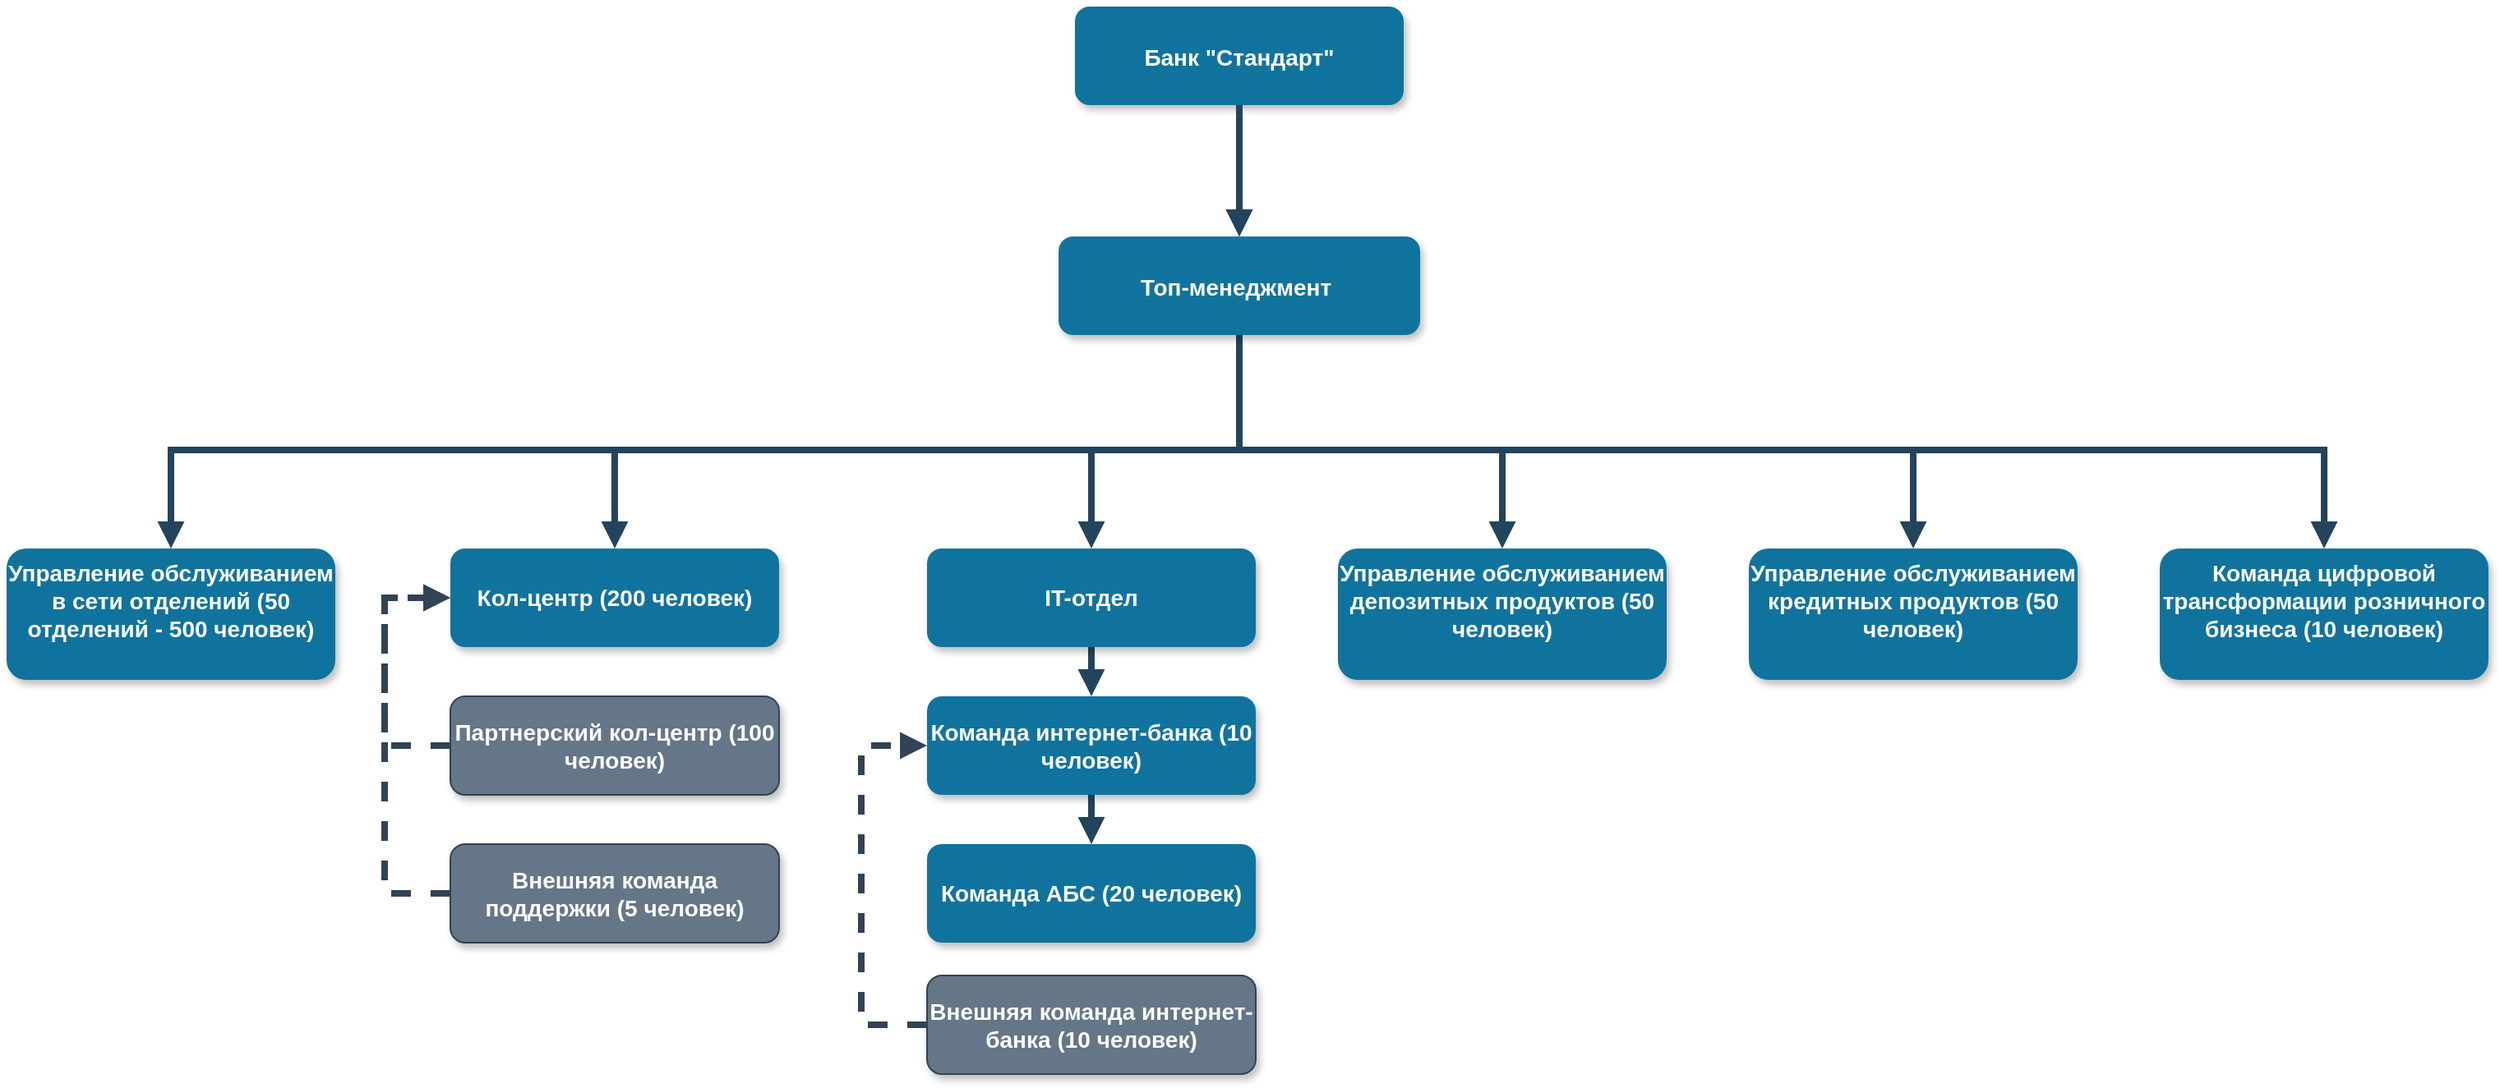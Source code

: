 <mxfile version="28.1.2">
  <diagram id="xedVLAODQOGw6i7QZKYp" name="2.1 Орг. структура, Стандарт">
    <mxGraphModel dx="1480" dy="1043" grid="1" gridSize="10" guides="1" tooltips="1" connect="1" arrows="1" fold="1" page="1" pageScale="1" pageWidth="827" pageHeight="1169" math="0" shadow="0">
      <root>
        <mxCell id="0" />
        <mxCell id="1" parent="0" />
        <mxCell id="c4EZk2OI0lp2Rh3AsvLy-10" value="Банк &quot;Стандарт&quot;" style="rounded=1;fillColor=#10739E;strokeColor=none;shadow=1;gradientColor=none;fontStyle=1;fontColor=#FFFFFF;fontSize=14;" parent="1" vertex="1">
          <mxGeometry x="950" y="140" width="200" height="60" as="geometry" />
        </mxCell>
        <mxCell id="c4EZk2OI0lp2Rh3AsvLy-16" value="Управление обслуживанием в сети отделений (50 отделений - 500 человек)" style="rounded=1;fillColor=#10739E;strokeColor=none;shadow=1;gradientColor=none;fontStyle=1;fontColor=#FFFFFF;fontSize=14;whiteSpace=wrap;html=1;verticalAlign=top;labelPosition=center;verticalLabelPosition=middle;align=center;" parent="1" vertex="1">
          <mxGeometry x="300" y="470" width="200" height="80" as="geometry" />
        </mxCell>
        <mxCell id="c4EZk2OI0lp2Rh3AsvLy-35" value="" style="edgeStyle=elbowEdgeStyle;elbow=vertical;strokeWidth=4;endArrow=block;endFill=1;fontStyle=1;strokeColor=#23445D;rounded=0;" parent="1" source="c4EZk2OI0lp2Rh3AsvLy-10" target="c4EZk2OI0lp2Rh3AsvLy-11" edge="1">
          <mxGeometry x="22" y="165.5" width="100" height="100" as="geometry">
            <mxPoint x="300" y="120" as="sourcePoint" />
            <mxPoint x="400" y="20" as="targetPoint" />
          </mxGeometry>
        </mxCell>
        <mxCell id="c4EZk2OI0lp2Rh3AsvLy-40" value="" style="edgeStyle=elbowEdgeStyle;elbow=vertical;strokeWidth=4;endArrow=block;endFill=1;fontStyle=1;strokeColor=#23445D;rounded=0;entryX=0.5;entryY=0;entryDx=0;entryDy=0;" parent="1" source="c4EZk2OI0lp2Rh3AsvLy-11" target="c4EZk2OI0lp2Rh3AsvLy-16" edge="1">
          <mxGeometry x="22" y="165.5" width="100" height="100" as="geometry">
            <mxPoint x="40" y="120" as="sourcePoint" />
            <mxPoint x="400" y="450" as="targetPoint" />
            <Array as="points">
              <mxPoint x="570" y="410" />
            </Array>
          </mxGeometry>
        </mxCell>
        <mxCell id="c4EZk2OI0lp2Rh3AsvLy-41" value="" style="edgeStyle=elbowEdgeStyle;elbow=vertical;strokeWidth=4;endArrow=block;endFill=1;fontStyle=1;strokeColor=#23445D;rounded=0;exitX=0.5;exitY=1;exitDx=0;exitDy=0;" parent="1" source="c4EZk2OI0lp2Rh3AsvLy-11" edge="1">
          <mxGeometry x="22" y="165.5" width="100" height="100" as="geometry">
            <mxPoint x="40" y="120" as="sourcePoint" />
            <mxPoint x="1210" y="470" as="targetPoint" />
            <Array as="points">
              <mxPoint x="990" y="410" />
            </Array>
          </mxGeometry>
        </mxCell>
        <mxCell id="c4EZk2OI0lp2Rh3AsvLy-49" value="" style="edgeStyle=elbowEdgeStyle;elbow=vertical;strokeWidth=4;endArrow=block;endFill=1;fontStyle=1;strokeColor=#23445D;rounded=0;" parent="1" edge="1">
          <mxGeometry x="72" y="165.5" width="100" height="100" as="geometry">
            <mxPoint x="960" y="530" as="sourcePoint" />
            <mxPoint x="960" y="560" as="targetPoint" />
          </mxGeometry>
        </mxCell>
        <mxCell id="c4EZk2OI0lp2Rh3AsvLy-50" value="" style="edgeStyle=elbowEdgeStyle;elbow=vertical;strokeWidth=4;endArrow=block;endFill=1;fontStyle=1;strokeColor=#23445D;rounded=0;" parent="1" edge="1">
          <mxGeometry x="72" y="175.5" width="100" height="100" as="geometry">
            <mxPoint x="960" y="620" as="sourcePoint" />
            <mxPoint x="960" y="650" as="targetPoint" />
          </mxGeometry>
        </mxCell>
        <mxCell id="c4EZk2OI0lp2Rh3AsvLy-57" value="" style="edgeStyle=elbowEdgeStyle;elbow=vertical;strokeWidth=4;endArrow=block;endFill=1;fontStyle=1;strokeColor=#23445D;rounded=0;" parent="1" source="c4EZk2OI0lp2Rh3AsvLy-11" edge="1">
          <mxGeometry x="22" y="165.5" width="100" height="100" as="geometry">
            <mxPoint x="40" y="120" as="sourcePoint" />
            <mxPoint x="670" y="470" as="targetPoint" />
            <Array as="points">
              <mxPoint x="670" y="410" />
            </Array>
          </mxGeometry>
        </mxCell>
        <mxCell id="c4EZk2OI0lp2Rh3AsvLy-58" value="" style="edgeStyle=elbowEdgeStyle;elbow=vertical;strokeWidth=4;endArrow=block;endFill=1;fontStyle=1;strokeColor=#23445D;rounded=0;exitX=0.5;exitY=1;exitDx=0;exitDy=0;" parent="1" source="c4EZk2OI0lp2Rh3AsvLy-11" edge="1">
          <mxGeometry x="22" y="165.5" width="100" height="100" as="geometry">
            <mxPoint x="40" y="120" as="sourcePoint" />
            <mxPoint x="960" y="470" as="targetPoint" />
            <Array as="points">
              <mxPoint x="960" y="410" />
            </Array>
          </mxGeometry>
        </mxCell>
        <mxCell id="c4EZk2OI0lp2Rh3AsvLy-63" value="IT-отдел" style="rounded=1;fillColor=#10739E;strokeColor=none;shadow=1;gradientColor=none;fontStyle=1;fontColor=#FFFFFF;fontSize=14;whiteSpace=wrap;html=1;verticalAlign=middle;labelPosition=center;verticalLabelPosition=middle;align=center;" parent="1" vertex="1">
          <mxGeometry x="860" y="470" width="200" height="60" as="geometry" />
        </mxCell>
        <mxCell id="c4EZk2OI0lp2Rh3AsvLy-64" value="Управление обслуживанием депозитных продуктов (50 человек)" style="rounded=1;fillColor=#10739E;strokeColor=none;shadow=1;gradientColor=none;fontStyle=1;fontColor=#FFFFFF;fontSize=14;whiteSpace=wrap;html=1;verticalAlign=top;labelPosition=center;verticalLabelPosition=middle;align=center;" parent="1" vertex="1">
          <mxGeometry x="1110" y="470" width="200" height="80" as="geometry" />
        </mxCell>
        <mxCell id="c4EZk2OI0lp2Rh3AsvLy-65" value="Кол-центр (200 человек)" style="rounded=1;fillColor=#10739E;strokeColor=none;shadow=1;gradientColor=none;fontStyle=1;fontColor=#FFFFFF;fontSize=14;whiteSpace=wrap;html=1;verticalAlign=middle;labelPosition=center;verticalLabelPosition=middle;align=center;" parent="1" vertex="1">
          <mxGeometry x="570" y="470" width="200" height="60" as="geometry" />
        </mxCell>
        <mxCell id="c4EZk2OI0lp2Rh3AsvLy-66" value="Команда интернет-банка (10 человек)" style="rounded=1;fillColor=#10739E;strokeColor=none;shadow=1;gradientColor=none;fontStyle=1;fontColor=#FFFFFF;fontSize=14;whiteSpace=wrap;html=1;verticalAlign=middle;labelPosition=center;verticalLabelPosition=middle;align=center;" parent="1" vertex="1">
          <mxGeometry x="860" y="560" width="200" height="60" as="geometry" />
        </mxCell>
        <mxCell id="c4EZk2OI0lp2Rh3AsvLy-67" value="Команда АБС (20 человек)" style="rounded=1;fillColor=#10739E;strokeColor=none;shadow=1;gradientColor=none;fontStyle=1;fontColor=#FFFFFF;fontSize=14;whiteSpace=wrap;html=1;verticalAlign=middle;labelPosition=center;verticalLabelPosition=middle;align=center;" parent="1" vertex="1">
          <mxGeometry x="860" y="650" width="200" height="60" as="geometry" />
        </mxCell>
        <mxCell id="c4EZk2OI0lp2Rh3AsvLy-83" value="Управление обслуживанием кредитных продуктов (50 человек)" style="rounded=1;fillColor=#10739E;strokeColor=none;shadow=1;gradientColor=none;fontStyle=1;fontColor=#FFFFFF;fontSize=14;whiteSpace=wrap;html=1;verticalAlign=top;labelPosition=center;verticalLabelPosition=middle;align=center;" parent="1" vertex="1">
          <mxGeometry x="1360" y="470" width="200" height="80" as="geometry" />
        </mxCell>
        <mxCell id="c4EZk2OI0lp2Rh3AsvLy-84" value="Команда цифровой трансформации розничного бизнеса (10 человек)" style="rounded=1;fillColor=#10739E;strokeColor=none;shadow=1;gradientColor=none;fontStyle=1;fontColor=#FFFFFF;fontSize=14;whiteSpace=wrap;html=1;verticalAlign=top;labelPosition=center;verticalLabelPosition=middle;align=center;" parent="1" vertex="1">
          <mxGeometry x="1610" y="470" width="200" height="80" as="geometry" />
        </mxCell>
        <mxCell id="c4EZk2OI0lp2Rh3AsvLy-85" value="" style="edgeStyle=elbowEdgeStyle;elbow=vertical;strokeWidth=4;endArrow=block;endFill=1;fontStyle=1;strokeColor=#23445D;rounded=0;entryX=0.5;entryY=0;entryDx=0;entryDy=0;exitX=0.5;exitY=1;exitDx=0;exitDy=0;" parent="1" source="c4EZk2OI0lp2Rh3AsvLy-11" target="c4EZk2OI0lp2Rh3AsvLy-83" edge="1">
          <mxGeometry x="22" y="165.5" width="100" height="100" as="geometry">
            <mxPoint x="790" y="260" as="sourcePoint" />
            <mxPoint x="1660" y="610" as="targetPoint" />
            <Array as="points">
              <mxPoint x="1100" y="410" />
            </Array>
          </mxGeometry>
        </mxCell>
        <mxCell id="c4EZk2OI0lp2Rh3AsvLy-86" value="" style="edgeStyle=elbowEdgeStyle;elbow=vertical;strokeWidth=4;endArrow=block;endFill=1;fontStyle=1;strokeColor=#23445D;rounded=0;entryX=0.5;entryY=0;entryDx=0;entryDy=0;exitX=0.5;exitY=1;exitDx=0;exitDy=0;" parent="1" source="c4EZk2OI0lp2Rh3AsvLy-11" target="c4EZk2OI0lp2Rh3AsvLy-84" edge="1">
          <mxGeometry x="22" y="165.5" width="100" height="100" as="geometry">
            <mxPoint x="1420" y="380" as="sourcePoint" />
            <mxPoint x="1840" y="590" as="targetPoint" />
            <Array as="points">
              <mxPoint x="1550" y="410" />
            </Array>
          </mxGeometry>
        </mxCell>
        <mxCell id="c4EZk2OI0lp2Rh3AsvLy-87" value="Внешняя команда интернет-банка (10 человек)" style="rounded=1;fillColor=#647687;strokeColor=#314354;shadow=1;fontStyle=1;fontColor=#ffffff;fontSize=14;labelBackgroundColor=none;whiteSpace=wrap;html=1" parent="1" vertex="1">
          <mxGeometry x="860" y="730" width="200" height="60" as="geometry" />
        </mxCell>
        <mxCell id="c4EZk2OI0lp2Rh3AsvLy-88" value="" style="edgeStyle=elbowEdgeStyle;elbow=vertical;strokeWidth=4;endArrow=block;endFill=1;fontStyle=1;dashed=1;strokeColor=#314354;rounded=0;exitX=0;exitY=0.5;exitDx=0;exitDy=0;entryX=0;entryY=0.5;entryDx=0;entryDy=0;fillColor=#647687;" parent="1" source="c4EZk2OI0lp2Rh3AsvLy-87" target="c4EZk2OI0lp2Rh3AsvLy-66" edge="1">
          <mxGeometry x="22" y="165.5" width="100" height="100" as="geometry">
            <mxPoint x="960" y="1000" as="sourcePoint" />
            <mxPoint x="1260" y="940" as="targetPoint" />
            <Array as="points">
              <mxPoint x="820" y="780" />
            </Array>
          </mxGeometry>
        </mxCell>
        <mxCell id="c4EZk2OI0lp2Rh3AsvLy-91" value="Внешняя команда поддержки (5 человек)" style="rounded=1;fillColor=#647687;strokeColor=#314354;shadow=1;fontStyle=1;fontColor=#ffffff;fontSize=14;labelBackgroundColor=none;whiteSpace=wrap;html=1" parent="1" vertex="1">
          <mxGeometry x="570" y="650" width="200" height="60" as="geometry" />
        </mxCell>
        <mxCell id="c4EZk2OI0lp2Rh3AsvLy-93" value="" style="edgeStyle=elbowEdgeStyle;elbow=vertical;strokeWidth=4;endArrow=block;endFill=1;fontStyle=1;dashed=1;strokeColor=#314354;rounded=0;exitX=0;exitY=0.5;exitDx=0;exitDy=0;entryX=0;entryY=0.5;entryDx=0;entryDy=0;fillColor=#647687;" parent="1" source="c4EZk2OI0lp2Rh3AsvLy-91" target="c4EZk2OI0lp2Rh3AsvLy-65" edge="1">
          <mxGeometry x="22" y="165.5" width="100" height="100" as="geometry">
            <mxPoint x="520" y="1250" as="sourcePoint" />
            <mxPoint x="520" y="840" as="targetPoint" />
            <Array as="points">
              <mxPoint x="530" y="770" />
            </Array>
          </mxGeometry>
        </mxCell>
        <mxCell id="c4EZk2OI0lp2Rh3AsvLy-94" value="Партнерский кол-центр (100 человек)" style="rounded=1;fillColor=#647687;strokeColor=#314354;shadow=1;fontStyle=1;fontColor=#ffffff;fontSize=14;labelBackgroundColor=none;whiteSpace=wrap;html=1" parent="1" vertex="1">
          <mxGeometry x="570" y="560" width="200" height="60" as="geometry" />
        </mxCell>
        <mxCell id="c4EZk2OI0lp2Rh3AsvLy-95" value="" style="edgeStyle=elbowEdgeStyle;elbow=vertical;strokeWidth=4;endArrow=block;endFill=1;fontStyle=1;dashed=1;strokeColor=#314354;rounded=0;exitX=0;exitY=0.5;exitDx=0;exitDy=0;entryX=0;entryY=0.5;entryDx=0;entryDy=0;fillColor=#647687;" parent="1" source="c4EZk2OI0lp2Rh3AsvLy-94" target="c4EZk2OI0lp2Rh3AsvLy-65" edge="1">
          <mxGeometry x="22" y="165.5" width="100" height="100" as="geometry">
            <mxPoint x="570" y="1250" as="sourcePoint" />
            <mxPoint x="570" y="840" as="targetPoint" />
            <Array as="points">
              <mxPoint x="530" y="1020" />
            </Array>
          </mxGeometry>
        </mxCell>
        <mxCell id="DbVgP95x4zuJVxRZpTHA-1" value="" style="edgeStyle=elbowEdgeStyle;elbow=vertical;strokeWidth=4;endArrow=block;endFill=1;fontStyle=1;strokeColor=#23445D;rounded=0;entryX=0.5;entryY=0;entryDx=0;entryDy=0;" parent="1" target="c4EZk2OI0lp2Rh3AsvLy-11" edge="1">
          <mxGeometry x="22" y="165.5" width="100" height="100" as="geometry">
            <mxPoint x="1050" y="260" as="sourcePoint" />
            <mxPoint x="1720" y="470" as="targetPoint" />
            <Array as="points" />
          </mxGeometry>
        </mxCell>
        <mxCell id="c4EZk2OI0lp2Rh3AsvLy-11" value="Топ-менеджмент " style="rounded=1;fillColor=#10739E;strokeColor=none;shadow=1;gradientColor=none;fontStyle=1;fontColor=#FFFFFF;fontSize=14;" parent="1" vertex="1">
          <mxGeometry x="940" y="280" width="220" height="60" as="geometry" />
        </mxCell>
      </root>
    </mxGraphModel>
  </diagram>
</mxfile>

